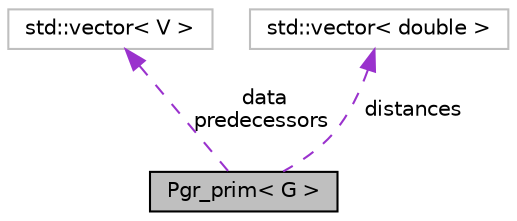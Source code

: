 digraph "Pgr_prim&lt; G &gt;"
{
  edge [fontname="Helvetica",fontsize="10",labelfontname="Helvetica",labelfontsize="10"];
  node [fontname="Helvetica",fontsize="10",shape=record];
  Node1 [label="Pgr_prim\< G \>",height=0.2,width=0.4,color="black", fillcolor="grey75", style="filled", fontcolor="black"];
  Node2 -> Node1 [dir="back",color="darkorchid3",fontsize="10",style="dashed",label=" data\npredecessors" ,fontname="Helvetica"];
  Node2 [label="std::vector\< V \>",height=0.2,width=0.4,color="grey75", fillcolor="white", style="filled"];
  Node3 -> Node1 [dir="back",color="darkorchid3",fontsize="10",style="dashed",label=" distances" ,fontname="Helvetica"];
  Node3 [label="std::vector\< double \>",height=0.2,width=0.4,color="grey75", fillcolor="white", style="filled"];
}
